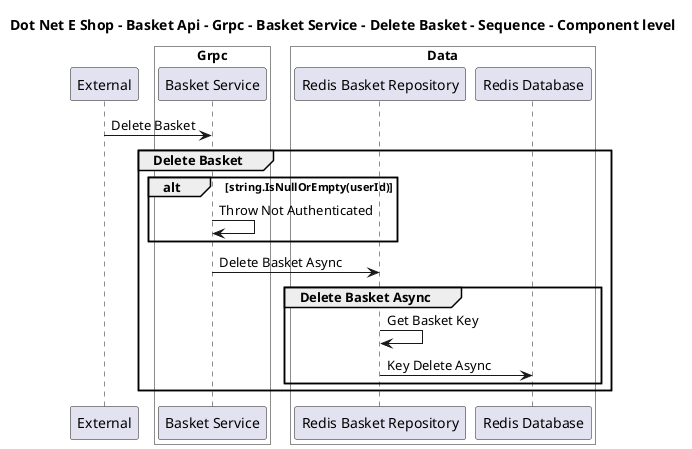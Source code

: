 @startuml

title Dot Net E Shop - Basket Api - Grpc - Basket Service - Delete Basket - Sequence - Component level

participant "External" as C4InterFlow.SoftwareSystems.ExternalSystem

box "Basket Api" #White
    
box "Grpc" #White
    participant "Basket Service" as DotNetEShop.SoftwareSystems.BasketApi.Containers.Grpc.Components.BasketService
end box

    
box "Data" #White
    participant "Redis Basket Repository" as DotNetEShop.SoftwareSystems.BasketApi.Containers.Data.Components.RedisBasketRepository
    participant "Redis Database" as DotNetEShop.SoftwareSystems.BasketApi.Containers.Data.Components.RedisDatabase
end box

end box


C4InterFlow.SoftwareSystems.ExternalSystem -> DotNetEShop.SoftwareSystems.BasketApi.Containers.Grpc.Components.BasketService : Delete Basket
group Delete Basket
alt string.IsNullOrEmpty(userId)
DotNetEShop.SoftwareSystems.BasketApi.Containers.Grpc.Components.BasketService -> DotNetEShop.SoftwareSystems.BasketApi.Containers.Grpc.Components.BasketService : Throw Not Authenticated
end
DotNetEShop.SoftwareSystems.BasketApi.Containers.Grpc.Components.BasketService -> DotNetEShop.SoftwareSystems.BasketApi.Containers.Data.Components.RedisBasketRepository : Delete Basket Async
group Delete Basket Async
DotNetEShop.SoftwareSystems.BasketApi.Containers.Data.Components.RedisBasketRepository -> DotNetEShop.SoftwareSystems.BasketApi.Containers.Data.Components.RedisBasketRepository : Get Basket Key
DotNetEShop.SoftwareSystems.BasketApi.Containers.Data.Components.RedisBasketRepository -> DotNetEShop.SoftwareSystems.BasketApi.Containers.Data.Components.RedisDatabase : Key Delete Async
end
end


@enduml
